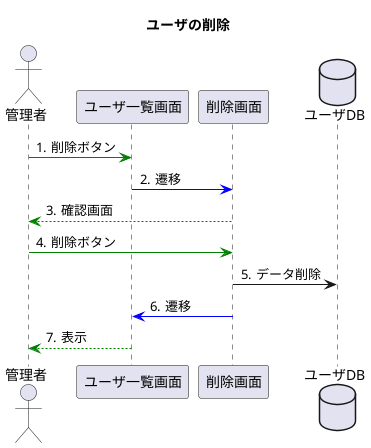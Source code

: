 @startuml
title ユーザの削除

autonumber "#."

actor 管理者
participant ユーザ一覧画面
participant 削除画面
database ユーザDB


管理者 -[#green]> ユーザ一覧画面:削除ボタン
ユーザ一覧画面 -[#blue]> 削除画面:遷移
削除画面 --[#green]> 管理者:確認画面
管理者 -[#green]> 削除画面:削除ボタン
削除画面 -> ユーザDB:データ削除
削除画面 -[#blue]> ユーザ一覧画面:遷移
ユーザ一覧画面 --[#green]> 管理者:表示
@enduml